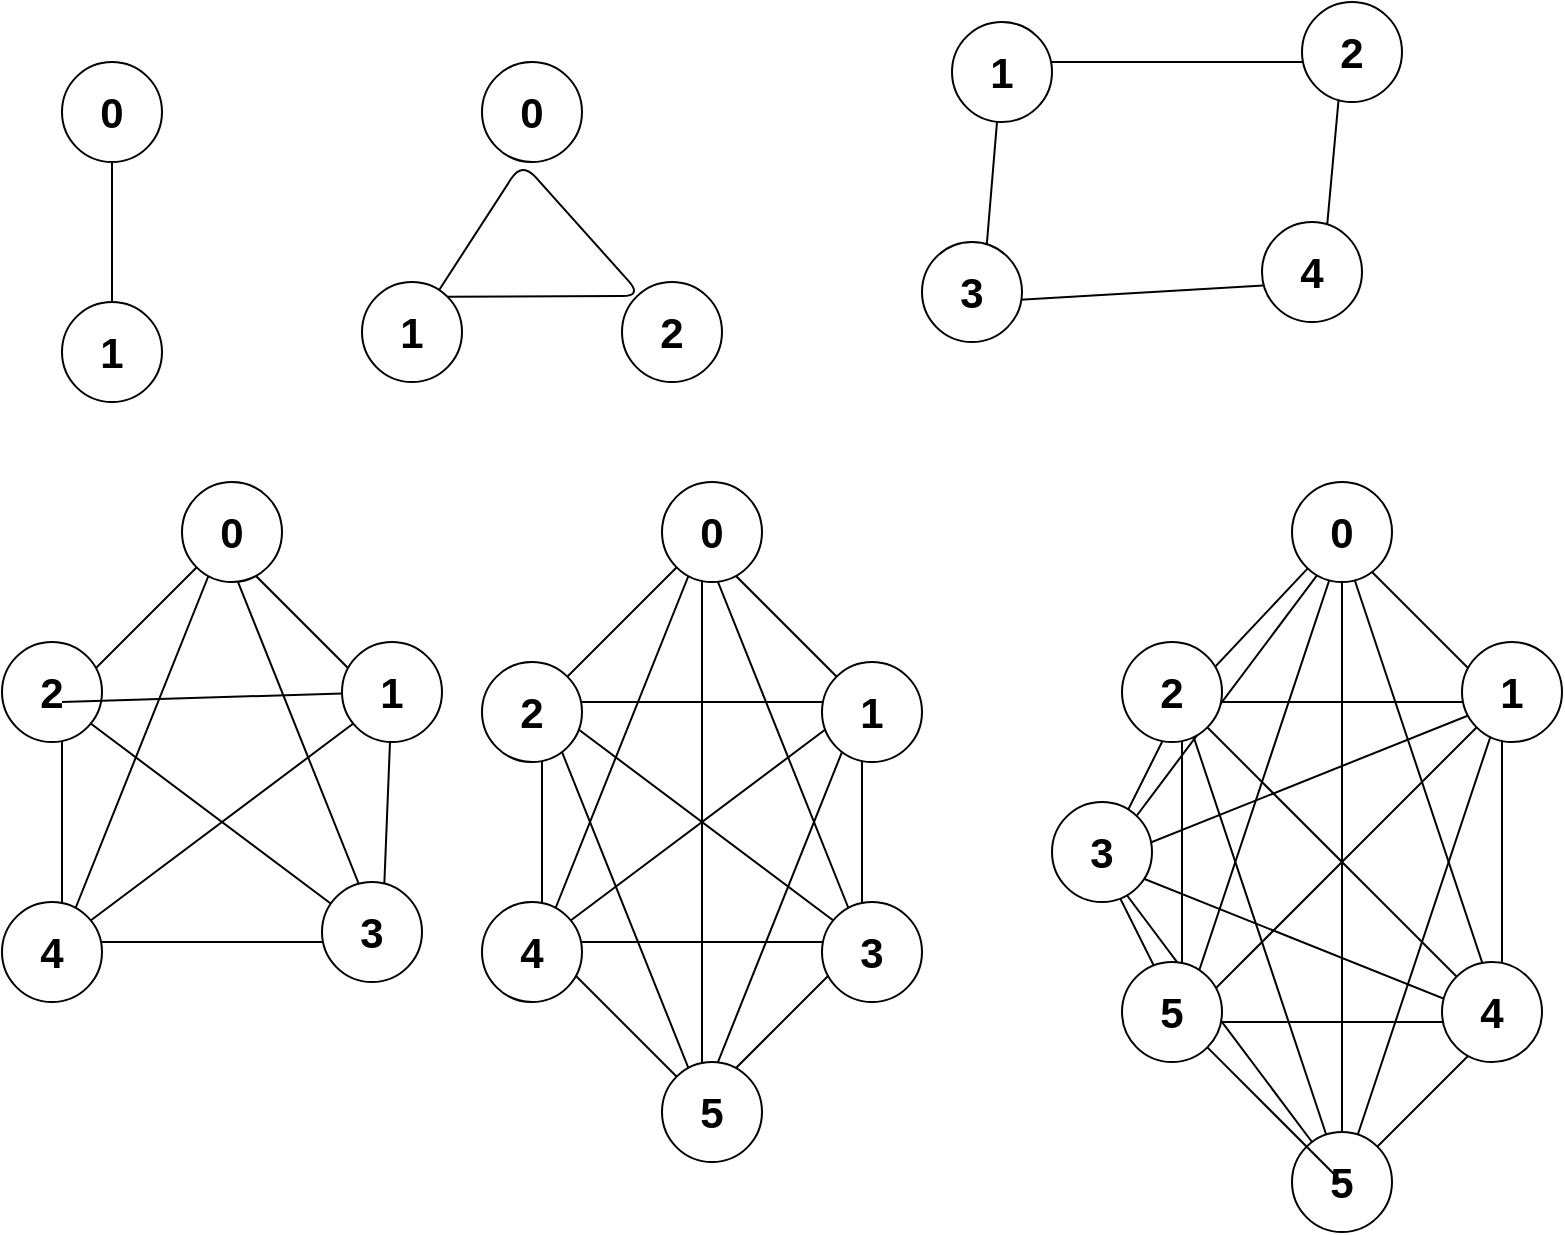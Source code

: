 <mxfile version="14.5.1" type="device"><diagram name="Page-1" id="822b0af5-4adb-64df-f703-e8dfc1f81529"><mxGraphModel dx="1278" dy="995" grid="1" gridSize="10" guides="1" tooltips="1" connect="1" arrows="1" fold="1" page="1" pageScale="1" pageWidth="1100" pageHeight="850" background="#ffffff" math="0" shadow="0"><root><mxCell id="0"/><mxCell id="1" parent="0"/><mxCell id="0BYgJoe9c5saibxEj2cP-1" value="&lt;font style=&quot;font-size: 21px&quot;&gt;&lt;b&gt;0&lt;/b&gt;&lt;/font&gt;" style="ellipse;whiteSpace=wrap;html=1;aspect=fixed;" vertex="1" parent="1"><mxGeometry x="80" y="40" width="50" height="50" as="geometry"/></mxCell><mxCell id="0BYgJoe9c5saibxEj2cP-2" value="&lt;font style=&quot;font-size: 21px&quot;&gt;&lt;b&gt;1&lt;/b&gt;&lt;/font&gt;" style="ellipse;whiteSpace=wrap;html=1;aspect=fixed;" vertex="1" parent="1"><mxGeometry x="80" y="160" width="50" height="50" as="geometry"/></mxCell><mxCell id="0BYgJoe9c5saibxEj2cP-3" value="" style="endArrow=none;html=1;exitX=0.5;exitY=0;exitDx=0;exitDy=0;entryX=0.5;entryY=1;entryDx=0;entryDy=0;" edge="1" parent="1" source="0BYgJoe9c5saibxEj2cP-2" target="0BYgJoe9c5saibxEj2cP-1"><mxGeometry width="50" height="50" relative="1" as="geometry"><mxPoint x="50" y="140" as="sourcePoint"/><mxPoint x="100" y="90" as="targetPoint"/></mxGeometry></mxCell><mxCell id="0BYgJoe9c5saibxEj2cP-5" value="&lt;font style=&quot;font-size: 21px&quot;&gt;&lt;b&gt;0&lt;/b&gt;&lt;/font&gt;" style="ellipse;whiteSpace=wrap;html=1;aspect=fixed;" vertex="1" parent="1"><mxGeometry x="290" y="40" width="50" height="50" as="geometry"/></mxCell><mxCell id="0BYgJoe9c5saibxEj2cP-7" value="&lt;font style=&quot;font-size: 21px&quot;&gt;&lt;b&gt;2&lt;/b&gt;&lt;/font&gt;" style="ellipse;whiteSpace=wrap;html=1;aspect=fixed;" vertex="1" parent="1"><mxGeometry x="360" y="150" width="50" height="50" as="geometry"/></mxCell><mxCell id="0BYgJoe9c5saibxEj2cP-8" value="&lt;font style=&quot;font-size: 21px&quot;&gt;&lt;b&gt;1&lt;/b&gt;&lt;/font&gt;" style="ellipse;whiteSpace=wrap;html=1;aspect=fixed;" vertex="1" parent="1"><mxGeometry x="230" y="150" width="50" height="50" as="geometry"/></mxCell><mxCell id="0BYgJoe9c5saibxEj2cP-11" value="" style="endArrow=none;html=1;entryX=1;entryY=0;entryDx=0;entryDy=0;" edge="1" parent="1" source="0BYgJoe9c5saibxEj2cP-8" target="0BYgJoe9c5saibxEj2cP-8"><mxGeometry width="50" height="50" relative="1" as="geometry"><mxPoint x="510" y="240" as="sourcePoint"/><mxPoint x="560" y="190" as="targetPoint"/><Array as="points"><mxPoint x="310" y="90"/><mxPoint x="370" y="157"/></Array></mxGeometry></mxCell><mxCell id="0BYgJoe9c5saibxEj2cP-12" value="" style="endArrow=none;html=1;" edge="1" parent="1"><mxGeometry width="50" height="50" relative="1" as="geometry"><mxPoint x="710" y="150" as="sourcePoint"/><mxPoint x="710" y="150" as="targetPoint"/><Array as="points"><mxPoint x="540" y="160"/><mxPoint x="550" y="40"/><mxPoint x="720" y="40"/></Array></mxGeometry></mxCell><mxCell id="0BYgJoe9c5saibxEj2cP-16" value="&lt;font style=&quot;font-size: 21px&quot;&gt;&lt;b&gt;2&lt;/b&gt;&lt;/font&gt;" style="ellipse;whiteSpace=wrap;html=1;aspect=fixed;" vertex="1" parent="1"><mxGeometry x="700" y="10" width="50" height="50" as="geometry"/></mxCell><mxCell id="0BYgJoe9c5saibxEj2cP-17" value="&lt;font style=&quot;font-size: 21px&quot;&gt;&lt;b&gt;4&lt;/b&gt;&lt;/font&gt;" style="ellipse;whiteSpace=wrap;html=1;aspect=fixed;" vertex="1" parent="1"><mxGeometry x="680" y="120" width="50" height="50" as="geometry"/></mxCell><mxCell id="0BYgJoe9c5saibxEj2cP-18" value="&lt;font style=&quot;font-size: 21px&quot;&gt;&lt;b&gt;3&lt;/b&gt;&lt;/font&gt;" style="ellipse;whiteSpace=wrap;html=1;aspect=fixed;" vertex="1" parent="1"><mxGeometry x="510" y="130" width="50" height="50" as="geometry"/></mxCell><mxCell id="0BYgJoe9c5saibxEj2cP-19" value="&lt;font style=&quot;font-size: 21px&quot;&gt;&lt;b&gt;1&lt;/b&gt;&lt;/font&gt;" style="ellipse;whiteSpace=wrap;html=1;aspect=fixed;" vertex="1" parent="1"><mxGeometry x="525" y="20" width="50" height="50" as="geometry"/></mxCell><mxCell id="0BYgJoe9c5saibxEj2cP-23" value="" style="endArrow=none;html=1;" edge="1" parent="1"><mxGeometry width="50" height="50" relative="1" as="geometry"><mxPoint x="80" y="360" as="sourcePoint"/><mxPoint x="160" y="280" as="targetPoint"/></mxGeometry></mxCell><mxCell id="0BYgJoe9c5saibxEj2cP-25" value="" style="endArrow=none;html=1;" edge="1" parent="1"><mxGeometry width="50" height="50" relative="1" as="geometry"><mxPoint x="80" y="480" as="sourcePoint"/><mxPoint x="80" y="360" as="targetPoint"/></mxGeometry></mxCell><mxCell id="0BYgJoe9c5saibxEj2cP-26" value="" style="endArrow=none;html=1;" edge="1" parent="1"><mxGeometry width="50" height="50" relative="1" as="geometry"><mxPoint x="80" y="480" as="sourcePoint"/><mxPoint x="240" y="480" as="targetPoint"/></mxGeometry></mxCell><mxCell id="0BYgJoe9c5saibxEj2cP-27" value="" style="endArrow=none;html=1;" edge="1" parent="1" source="0BYgJoe9c5saibxEj2cP-50"><mxGeometry width="50" height="50" relative="1" as="geometry"><mxPoint x="240" y="480" as="sourcePoint"/><mxPoint x="240" y="360" as="targetPoint"/></mxGeometry></mxCell><mxCell id="0BYgJoe9c5saibxEj2cP-28" value="" style="endArrow=none;html=1;" edge="1" parent="1"><mxGeometry width="50" height="50" relative="1" as="geometry"><mxPoint x="240" y="360" as="sourcePoint"/><mxPoint x="160" y="280" as="targetPoint"/></mxGeometry></mxCell><mxCell id="0BYgJoe9c5saibxEj2cP-29" value="" style="endArrow=none;html=1;" edge="1" parent="1"><mxGeometry width="50" height="50" relative="1" as="geometry"><mxPoint x="160" y="280" as="sourcePoint"/><mxPoint x="80" y="480" as="targetPoint"/></mxGeometry></mxCell><mxCell id="0BYgJoe9c5saibxEj2cP-30" value="" style="endArrow=none;html=1;" edge="1" parent="1"><mxGeometry width="50" height="50" relative="1" as="geometry"><mxPoint x="160" y="280" as="sourcePoint"/><mxPoint x="240" y="480" as="targetPoint"/></mxGeometry></mxCell><mxCell id="0BYgJoe9c5saibxEj2cP-31" value="" style="endArrow=none;html=1;" edge="1" parent="1"><mxGeometry width="50" height="50" relative="1" as="geometry"><mxPoint x="240" y="360" as="sourcePoint"/><mxPoint x="80" y="480" as="targetPoint"/></mxGeometry></mxCell><mxCell id="0BYgJoe9c5saibxEj2cP-32" value="" style="endArrow=none;html=1;" edge="1" parent="1" source="0BYgJoe9c5saibxEj2cP-50"><mxGeometry width="50" height="50" relative="1" as="geometry"><mxPoint x="80" y="360" as="sourcePoint"/><mxPoint x="240" y="360" as="targetPoint"/></mxGeometry></mxCell><mxCell id="0BYgJoe9c5saibxEj2cP-33" value="" style="endArrow=none;html=1;" edge="1" parent="1"><mxGeometry width="50" height="50" relative="1" as="geometry"><mxPoint x="80" y="360" as="sourcePoint"/><mxPoint x="240" y="480" as="targetPoint"/></mxGeometry></mxCell><mxCell id="0BYgJoe9c5saibxEj2cP-34" value="" style="endArrow=none;html=1;" edge="1" parent="1"><mxGeometry width="50" height="50" relative="1" as="geometry"><mxPoint x="320" y="360" as="sourcePoint"/><mxPoint x="400" y="280" as="targetPoint"/></mxGeometry></mxCell><mxCell id="0BYgJoe9c5saibxEj2cP-35" value="" style="endArrow=none;html=1;" edge="1" parent="1"><mxGeometry width="50" height="50" relative="1" as="geometry"><mxPoint x="320" y="480" as="sourcePoint"/><mxPoint x="320" y="360" as="targetPoint"/></mxGeometry></mxCell><mxCell id="0BYgJoe9c5saibxEj2cP-36" value="" style="endArrow=none;html=1;" edge="1" parent="1"><mxGeometry width="50" height="50" relative="1" as="geometry"><mxPoint x="320" y="480" as="sourcePoint"/><mxPoint x="400" y="560" as="targetPoint"/></mxGeometry></mxCell><mxCell id="0BYgJoe9c5saibxEj2cP-37" value="" style="endArrow=none;html=1;" edge="1" parent="1"><mxGeometry width="50" height="50" relative="1" as="geometry"><mxPoint x="400" y="560" as="sourcePoint"/><mxPoint x="480" y="480" as="targetPoint"/></mxGeometry></mxCell><mxCell id="0BYgJoe9c5saibxEj2cP-38" value="" style="endArrow=none;html=1;" edge="1" parent="1"><mxGeometry width="50" height="50" relative="1" as="geometry"><mxPoint x="480" y="360" as="sourcePoint"/><mxPoint x="400" y="280" as="targetPoint"/></mxGeometry></mxCell><mxCell id="0BYgJoe9c5saibxEj2cP-39" value="" style="endArrow=none;html=1;" edge="1" parent="1"><mxGeometry width="50" height="50" relative="1" as="geometry"><mxPoint x="480" y="480" as="sourcePoint"/><mxPoint x="480" y="360" as="targetPoint"/></mxGeometry></mxCell><mxCell id="0BYgJoe9c5saibxEj2cP-40" value="" style="endArrow=none;html=1;" edge="1" parent="1"><mxGeometry width="50" height="50" relative="1" as="geometry"><mxPoint x="480" y="480" as="sourcePoint"/><mxPoint x="400" y="280" as="targetPoint"/></mxGeometry></mxCell><mxCell id="0BYgJoe9c5saibxEj2cP-46" value="&lt;font style=&quot;font-size: 21px&quot;&gt;&lt;b&gt;0&lt;/b&gt;&lt;/font&gt;" style="ellipse;whiteSpace=wrap;html=1;aspect=fixed;" vertex="1" parent="1"><mxGeometry x="140" y="250" width="50" height="50" as="geometry"/></mxCell><mxCell id="0BYgJoe9c5saibxEj2cP-47" value="&lt;span style=&quot;font-size: 21px&quot;&gt;&lt;b&gt;2&lt;/b&gt;&lt;/span&gt;" style="ellipse;whiteSpace=wrap;html=1;aspect=fixed;" vertex="1" parent="1"><mxGeometry x="50" y="330" width="50" height="50" as="geometry"/></mxCell><mxCell id="0BYgJoe9c5saibxEj2cP-48" value="&lt;font style=&quot;font-size: 21px&quot;&gt;&lt;b&gt;4&lt;/b&gt;&lt;/font&gt;" style="ellipse;whiteSpace=wrap;html=1;aspect=fixed;" vertex="1" parent="1"><mxGeometry x="50" y="460" width="50" height="50" as="geometry"/></mxCell><mxCell id="0BYgJoe9c5saibxEj2cP-51" value="" style="endArrow=none;html=1;" edge="1" parent="1" target="0BYgJoe9c5saibxEj2cP-50"><mxGeometry width="50" height="50" relative="1" as="geometry"><mxPoint x="80" y="360" as="sourcePoint"/><mxPoint x="240" y="360" as="targetPoint"/></mxGeometry></mxCell><mxCell id="0BYgJoe9c5saibxEj2cP-50" value="&lt;font style=&quot;font-size: 21px&quot;&gt;&lt;b&gt;1&lt;/b&gt;&lt;/font&gt;" style="ellipse;whiteSpace=wrap;html=1;aspect=fixed;" vertex="1" parent="1"><mxGeometry x="220" y="330" width="50" height="50" as="geometry"/></mxCell><mxCell id="0BYgJoe9c5saibxEj2cP-52" value="" style="endArrow=none;html=1;" edge="1" parent="1" target="0BYgJoe9c5saibxEj2cP-50"><mxGeometry width="50" height="50" relative="1" as="geometry"><mxPoint x="240" y="480" as="sourcePoint"/><mxPoint x="240" y="360" as="targetPoint"/></mxGeometry></mxCell><mxCell id="0BYgJoe9c5saibxEj2cP-53" value="&lt;font style=&quot;font-size: 21px&quot;&gt;&lt;b&gt;3&lt;/b&gt;&lt;/font&gt;" style="ellipse;whiteSpace=wrap;html=1;aspect=fixed;" vertex="1" parent="1"><mxGeometry x="210" y="450" width="50" height="50" as="geometry"/></mxCell><mxCell id="0BYgJoe9c5saibxEj2cP-54" value="" style="endArrow=none;html=1;" edge="1" parent="1"><mxGeometry width="50" height="50" relative="1" as="geometry"><mxPoint x="320" y="480" as="sourcePoint"/><mxPoint x="480" y="360" as="targetPoint"/></mxGeometry></mxCell><mxCell id="0BYgJoe9c5saibxEj2cP-55" value="" style="endArrow=none;html=1;" edge="1" parent="1"><mxGeometry width="50" height="50" relative="1" as="geometry"><mxPoint x="400" y="280" as="sourcePoint"/><mxPoint x="320" y="480" as="targetPoint"/></mxGeometry></mxCell><mxCell id="0BYgJoe9c5saibxEj2cP-56" value="" style="endArrow=none;html=1;" edge="1" parent="1"><mxGeometry width="50" height="50" relative="1" as="geometry"><mxPoint x="400" y="560" as="sourcePoint"/><mxPoint x="400" y="280" as="targetPoint"/></mxGeometry></mxCell><mxCell id="0BYgJoe9c5saibxEj2cP-57" value="" style="endArrow=none;html=1;" edge="1" parent="1"><mxGeometry width="50" height="50" relative="1" as="geometry"><mxPoint x="320" y="360" as="sourcePoint"/><mxPoint x="480" y="360" as="targetPoint"/></mxGeometry></mxCell><mxCell id="0BYgJoe9c5saibxEj2cP-58" value="" style="endArrow=none;html=1;" edge="1" parent="1"><mxGeometry width="50" height="50" relative="1" as="geometry"><mxPoint x="400" y="560" as="sourcePoint"/><mxPoint x="480" y="360" as="targetPoint"/></mxGeometry></mxCell><mxCell id="0BYgJoe9c5saibxEj2cP-59" value="" style="endArrow=none;html=1;" edge="1" parent="1"><mxGeometry width="50" height="50" relative="1" as="geometry"><mxPoint x="400" y="560" as="sourcePoint"/><mxPoint x="320" y="360" as="targetPoint"/></mxGeometry></mxCell><mxCell id="0BYgJoe9c5saibxEj2cP-60" value="" style="endArrow=none;html=1;" edge="1" parent="1"><mxGeometry width="50" height="50" relative="1" as="geometry"><mxPoint x="320" y="360" as="sourcePoint"/><mxPoint x="480" y="480" as="targetPoint"/></mxGeometry></mxCell><mxCell id="0BYgJoe9c5saibxEj2cP-61" value="" style="endArrow=none;html=1;" edge="1" parent="1"><mxGeometry width="50" height="50" relative="1" as="geometry"><mxPoint x="320" y="480" as="sourcePoint"/><mxPoint x="480" y="480" as="targetPoint"/></mxGeometry></mxCell><mxCell id="0BYgJoe9c5saibxEj2cP-62" value="&lt;font style=&quot;font-size: 21px&quot;&gt;&lt;b&gt;0&lt;/b&gt;&lt;/font&gt;" style="ellipse;whiteSpace=wrap;html=1;aspect=fixed;" vertex="1" parent="1"><mxGeometry x="380" y="250" width="50" height="50" as="geometry"/></mxCell><mxCell id="0BYgJoe9c5saibxEj2cP-63" value="&lt;font style=&quot;font-size: 21px&quot;&gt;&lt;b&gt;1&lt;/b&gt;&lt;/font&gt;" style="ellipse;whiteSpace=wrap;html=1;aspect=fixed;" vertex="1" parent="1"><mxGeometry x="460" y="340" width="50" height="50" as="geometry"/></mxCell><mxCell id="0BYgJoe9c5saibxEj2cP-65" value="&lt;font style=&quot;font-size: 21px&quot;&gt;&lt;b&gt;2&lt;/b&gt;&lt;/font&gt;" style="ellipse;whiteSpace=wrap;html=1;aspect=fixed;" vertex="1" parent="1"><mxGeometry x="290" y="340" width="50" height="50" as="geometry"/></mxCell><mxCell id="0BYgJoe9c5saibxEj2cP-66" value="&lt;font style=&quot;font-size: 21px&quot;&gt;&lt;b&gt;3&lt;/b&gt;&lt;/font&gt;" style="ellipse;whiteSpace=wrap;html=1;aspect=fixed;" vertex="1" parent="1"><mxGeometry x="460" y="460" width="50" height="50" as="geometry"/></mxCell><mxCell id="0BYgJoe9c5saibxEj2cP-67" value="&lt;font style=&quot;font-size: 21px&quot;&gt;&lt;b&gt;4&lt;/b&gt;&lt;/font&gt;" style="ellipse;whiteSpace=wrap;html=1;aspect=fixed;" vertex="1" parent="1"><mxGeometry x="290" y="460" width="50" height="50" as="geometry"/></mxCell><mxCell id="0BYgJoe9c5saibxEj2cP-68" value="&lt;font style=&quot;font-size: 21px&quot;&gt;&lt;b&gt;5&lt;/b&gt;&lt;/font&gt;" style="ellipse;whiteSpace=wrap;html=1;aspect=fixed;" vertex="1" parent="1"><mxGeometry x="380" y="540" width="50" height="50" as="geometry"/></mxCell><mxCell id="0BYgJoe9c5saibxEj2cP-69" value="" style="endArrow=none;html=1;" edge="1" parent="1" source="0BYgJoe9c5saibxEj2cP-91"><mxGeometry width="50" height="50" relative="1" as="geometry"><mxPoint x="640" y="360" as="sourcePoint"/><mxPoint x="720" y="280" as="targetPoint"/></mxGeometry></mxCell><mxCell id="0BYgJoe9c5saibxEj2cP-70" value="" style="endArrow=none;html=1;" edge="1" parent="1"><mxGeometry width="50" height="50" relative="1" as="geometry"><mxPoint x="600" y="440" as="sourcePoint"/><mxPoint x="640" y="360" as="targetPoint"/></mxGeometry></mxCell><mxCell id="0BYgJoe9c5saibxEj2cP-71" value="" style="endArrow=none;html=1;" edge="1" parent="1"><mxGeometry width="50" height="50" relative="1" as="geometry"><mxPoint x="640" y="520" as="sourcePoint"/><mxPoint x="600" y="440" as="targetPoint"/></mxGeometry></mxCell><mxCell id="0BYgJoe9c5saibxEj2cP-72" value="" style="endArrow=none;html=1;" edge="1" parent="1" source="0BYgJoe9c5saibxEj2cP-96"><mxGeometry width="50" height="50" relative="1" as="geometry"><mxPoint x="720" y="600" as="sourcePoint"/><mxPoint x="640" y="520" as="targetPoint"/></mxGeometry></mxCell><mxCell id="0BYgJoe9c5saibxEj2cP-73" value="" style="endArrow=none;html=1;" edge="1" parent="1"><mxGeometry width="50" height="50" relative="1" as="geometry"><mxPoint x="800" y="520" as="sourcePoint"/><mxPoint x="720" y="600" as="targetPoint"/></mxGeometry></mxCell><mxCell id="0BYgJoe9c5saibxEj2cP-74" value="" style="endArrow=none;html=1;" edge="1" parent="1"><mxGeometry width="50" height="50" relative="1" as="geometry"><mxPoint x="800" y="360" as="sourcePoint"/><mxPoint x="800" y="520" as="targetPoint"/></mxGeometry></mxCell><mxCell id="0BYgJoe9c5saibxEj2cP-75" value="" style="endArrow=none;html=1;" edge="1" parent="1"><mxGeometry width="50" height="50" relative="1" as="geometry"><mxPoint x="720" y="280" as="sourcePoint"/><mxPoint x="800" y="360" as="targetPoint"/></mxGeometry></mxCell><mxCell id="0BYgJoe9c5saibxEj2cP-76" value="" style="endArrow=none;html=1;" edge="1" parent="1"><mxGeometry width="50" height="50" relative="1" as="geometry"><mxPoint x="800" y="520" as="sourcePoint"/><mxPoint x="720" y="280" as="targetPoint"/></mxGeometry></mxCell><mxCell id="0BYgJoe9c5saibxEj2cP-77" value="" style="endArrow=none;html=1;" edge="1" parent="1"><mxGeometry width="50" height="50" relative="1" as="geometry"><mxPoint x="720" y="600" as="sourcePoint"/><mxPoint x="720" y="280" as="targetPoint"/></mxGeometry></mxCell><mxCell id="0BYgJoe9c5saibxEj2cP-78" value="" style="endArrow=none;html=1;" edge="1" parent="1"><mxGeometry width="50" height="50" relative="1" as="geometry"><mxPoint x="640" y="520" as="sourcePoint"/><mxPoint x="720" y="280" as="targetPoint"/></mxGeometry></mxCell><mxCell id="0BYgJoe9c5saibxEj2cP-79" value="" style="endArrow=none;html=1;" edge="1" parent="1"><mxGeometry width="50" height="50" relative="1" as="geometry"><mxPoint x="600" y="440" as="sourcePoint"/><mxPoint x="720" y="280" as="targetPoint"/></mxGeometry></mxCell><mxCell id="0BYgJoe9c5saibxEj2cP-80" value="" style="endArrow=none;html=1;" edge="1" parent="1"><mxGeometry width="50" height="50" relative="1" as="geometry"><mxPoint x="720" y="600" as="sourcePoint"/><mxPoint x="800" y="360" as="targetPoint"/></mxGeometry></mxCell><mxCell id="0BYgJoe9c5saibxEj2cP-81" value="" style="endArrow=none;html=1;" edge="1" parent="1"><mxGeometry width="50" height="50" relative="1" as="geometry"><mxPoint x="640" y="520" as="sourcePoint"/><mxPoint x="800" y="360" as="targetPoint"/></mxGeometry></mxCell><mxCell id="0BYgJoe9c5saibxEj2cP-82" value="" style="endArrow=none;html=1;" edge="1" parent="1"><mxGeometry width="50" height="50" relative="1" as="geometry"><mxPoint x="600" y="440" as="sourcePoint"/><mxPoint x="800" y="360" as="targetPoint"/></mxGeometry></mxCell><mxCell id="0BYgJoe9c5saibxEj2cP-83" value="" style="endArrow=none;html=1;" edge="1" parent="1"><mxGeometry width="50" height="50" relative="1" as="geometry"><mxPoint x="640" y="360" as="sourcePoint"/><mxPoint x="800" y="360" as="targetPoint"/></mxGeometry></mxCell><mxCell id="0BYgJoe9c5saibxEj2cP-84" value="" style="endArrow=none;html=1;" edge="1" parent="1"><mxGeometry width="50" height="50" relative="1" as="geometry"><mxPoint x="640" y="360" as="sourcePoint"/><mxPoint x="800" y="520" as="targetPoint"/></mxGeometry></mxCell><mxCell id="0BYgJoe9c5saibxEj2cP-85" value="" style="endArrow=none;html=1;" edge="1" parent="1"><mxGeometry width="50" height="50" relative="1" as="geometry"><mxPoint x="640" y="520" as="sourcePoint"/><mxPoint x="800" y="520" as="targetPoint"/></mxGeometry></mxCell><mxCell id="0BYgJoe9c5saibxEj2cP-86" value="" style="endArrow=none;html=1;" edge="1" parent="1"><mxGeometry width="50" height="50" relative="1" as="geometry"><mxPoint x="600" y="440" as="sourcePoint"/><mxPoint x="800" y="520" as="targetPoint"/></mxGeometry></mxCell><mxCell id="0BYgJoe9c5saibxEj2cP-87" value="" style="endArrow=none;html=1;" edge="1" parent="1"><mxGeometry width="50" height="50" relative="1" as="geometry"><mxPoint x="640" y="360" as="sourcePoint"/><mxPoint x="640" y="520" as="targetPoint"/></mxGeometry></mxCell><mxCell id="0BYgJoe9c5saibxEj2cP-88" value="" style="endArrow=none;html=1;" edge="1" parent="1"><mxGeometry width="50" height="50" relative="1" as="geometry"><mxPoint x="640" y="360" as="sourcePoint"/><mxPoint x="720" y="600" as="targetPoint"/></mxGeometry></mxCell><mxCell id="0BYgJoe9c5saibxEj2cP-89" value="" style="endArrow=none;html=1;" edge="1" parent="1" target="0BYgJoe9c5saibxEj2cP-90"><mxGeometry width="50" height="50" relative="1" as="geometry"><mxPoint x="600" y="440" as="sourcePoint"/><mxPoint x="720" y="600" as="targetPoint"/></mxGeometry></mxCell><mxCell id="0BYgJoe9c5saibxEj2cP-90" value="&lt;font style=&quot;font-size: 21px&quot;&gt;&lt;b&gt;5&lt;/b&gt;&lt;/font&gt;" style="ellipse;whiteSpace=wrap;html=1;aspect=fixed;" vertex="1" parent="1"><mxGeometry x="695" y="575" width="50" height="50" as="geometry"/></mxCell><mxCell id="0BYgJoe9c5saibxEj2cP-91" value="&lt;font style=&quot;font-size: 21px&quot;&gt;&lt;b&gt;0&lt;/b&gt;&lt;/font&gt;" style="ellipse;whiteSpace=wrap;html=1;aspect=fixed;" vertex="1" parent="1"><mxGeometry x="695" y="250" width="50" height="50" as="geometry"/></mxCell><mxCell id="0BYgJoe9c5saibxEj2cP-92" value="" style="endArrow=none;html=1;" edge="1" parent="1" target="0BYgJoe9c5saibxEj2cP-91"><mxGeometry width="50" height="50" relative="1" as="geometry"><mxPoint x="640" y="360" as="sourcePoint"/><mxPoint x="720" y="280" as="targetPoint"/></mxGeometry></mxCell><mxCell id="0BYgJoe9c5saibxEj2cP-93" value="&lt;font style=&quot;font-size: 21px&quot;&gt;&lt;b&gt;2&lt;/b&gt;&lt;/font&gt;" style="ellipse;whiteSpace=wrap;html=1;aspect=fixed;" vertex="1" parent="1"><mxGeometry x="610" y="330" width="50" height="50" as="geometry"/></mxCell><mxCell id="0BYgJoe9c5saibxEj2cP-94" value="&lt;font style=&quot;font-size: 21px&quot;&gt;&lt;b&gt;1&lt;/b&gt;&lt;/font&gt;" style="ellipse;whiteSpace=wrap;html=1;aspect=fixed;" vertex="1" parent="1"><mxGeometry x="780" y="330" width="50" height="50" as="geometry"/></mxCell><mxCell id="0BYgJoe9c5saibxEj2cP-95" value="&lt;font style=&quot;font-size: 21px&quot;&gt;&lt;b&gt;3&lt;/b&gt;&lt;/font&gt;" style="ellipse;whiteSpace=wrap;html=1;aspect=fixed;" vertex="1" parent="1"><mxGeometry x="575" y="410" width="50" height="50" as="geometry"/></mxCell><mxCell id="0BYgJoe9c5saibxEj2cP-96" value="&lt;font style=&quot;font-size: 21px&quot;&gt;&lt;b&gt;5&lt;/b&gt;&lt;/font&gt;" style="ellipse;whiteSpace=wrap;html=1;aspect=fixed;" vertex="1" parent="1"><mxGeometry x="610" y="490" width="50" height="50" as="geometry"/></mxCell><mxCell id="0BYgJoe9c5saibxEj2cP-97" value="" style="endArrow=none;html=1;" edge="1" parent="1" target="0BYgJoe9c5saibxEj2cP-96"><mxGeometry width="50" height="50" relative="1" as="geometry"><mxPoint x="720" y="600" as="sourcePoint"/><mxPoint x="640" y="520" as="targetPoint"/></mxGeometry></mxCell><mxCell id="0BYgJoe9c5saibxEj2cP-98" value="&lt;font style=&quot;font-size: 21px&quot;&gt;&lt;b&gt;4&lt;/b&gt;&lt;/font&gt;" style="ellipse;whiteSpace=wrap;html=1;aspect=fixed;" vertex="1" parent="1"><mxGeometry x="770" y="490" width="50" height="50" as="geometry"/></mxCell></root></mxGraphModel></diagram></mxfile>